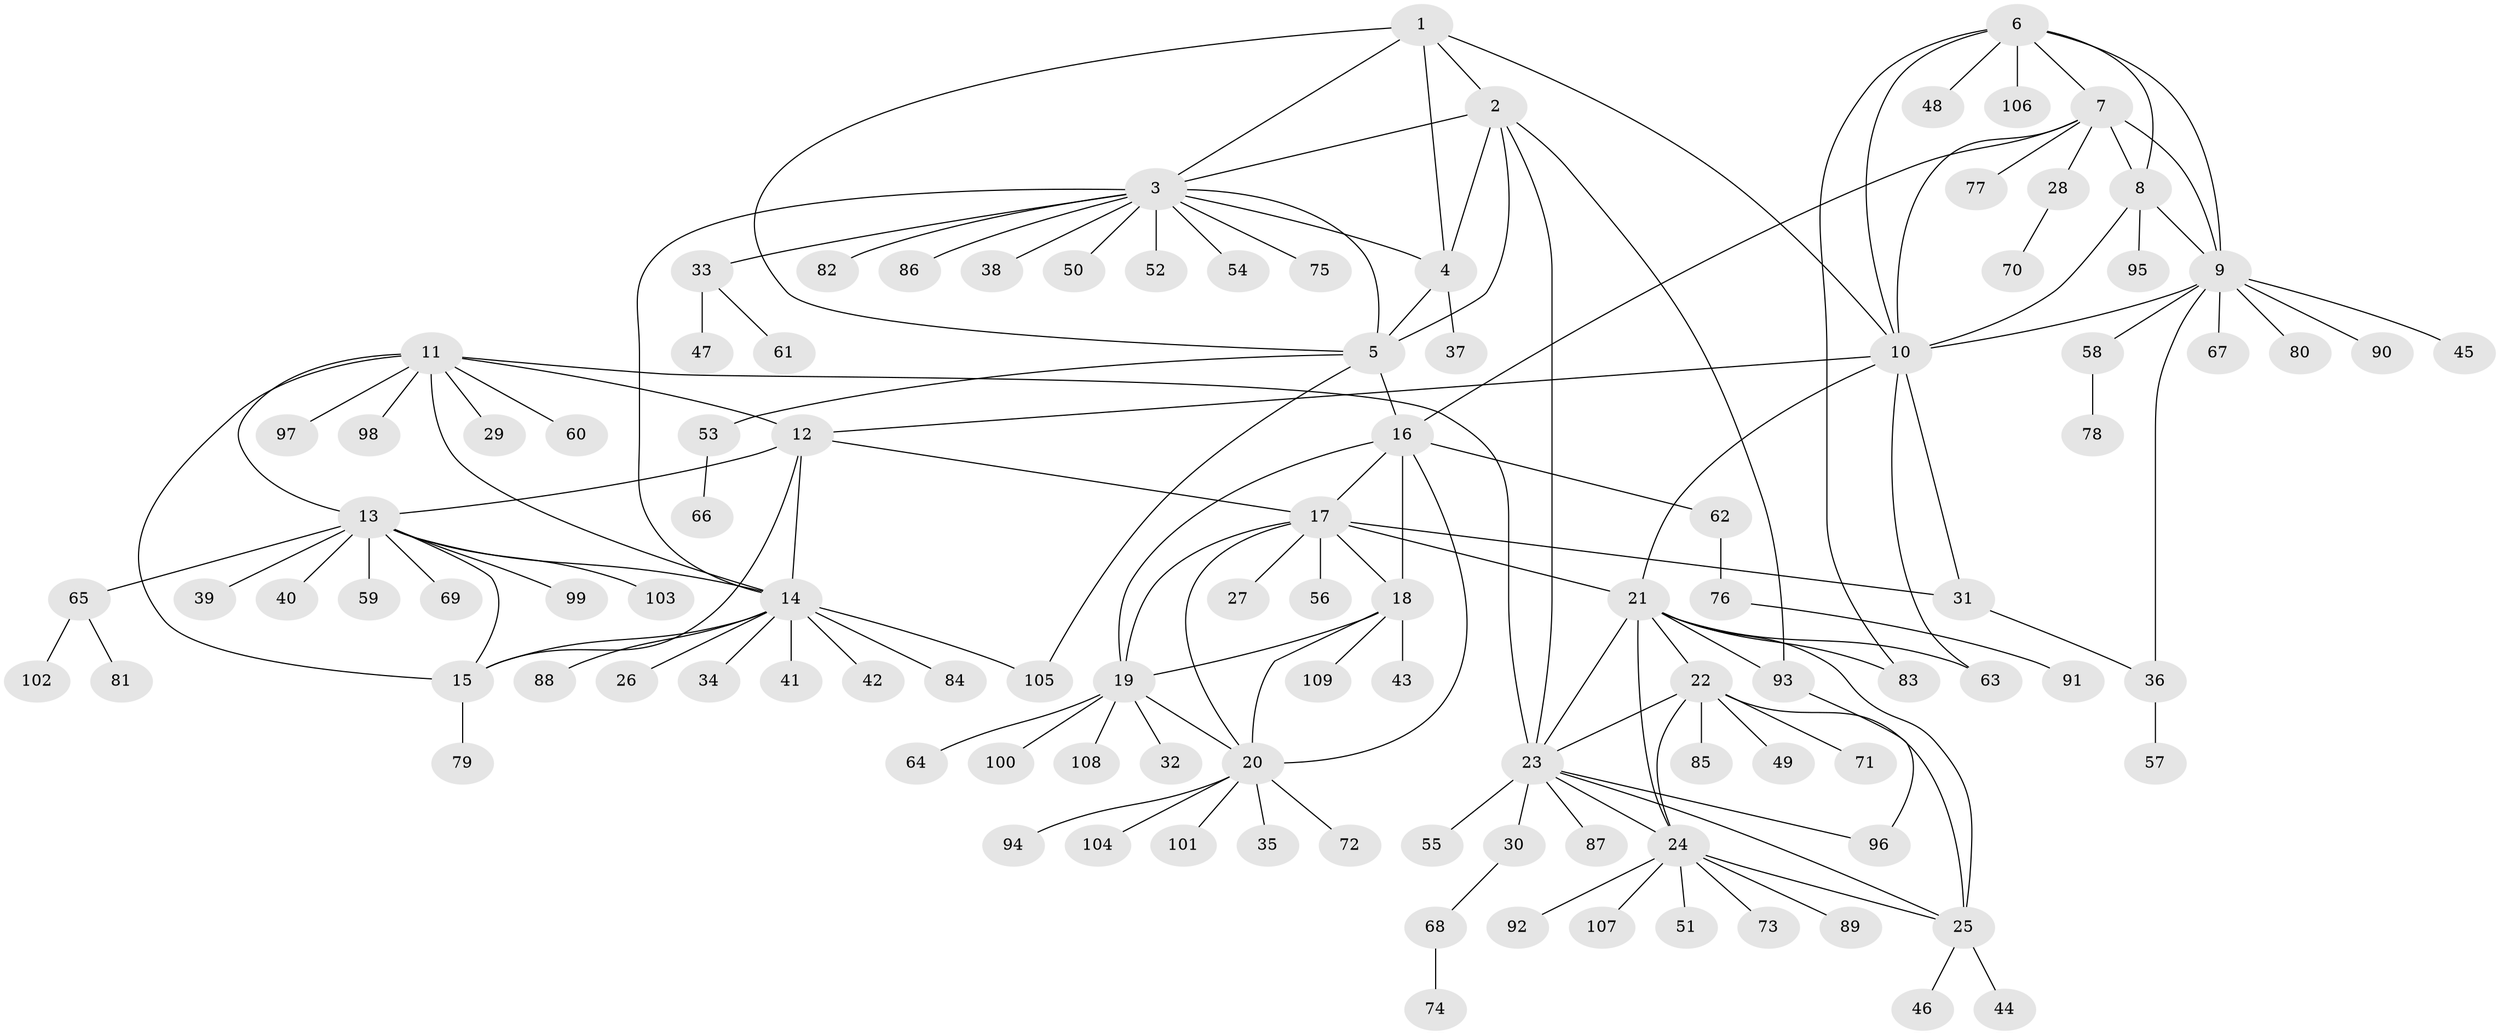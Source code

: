 // Generated by graph-tools (version 1.1) at 2025/37/03/09/25 02:37:24]
// undirected, 109 vertices, 151 edges
graph export_dot {
graph [start="1"]
  node [color=gray90,style=filled];
  1;
  2;
  3;
  4;
  5;
  6;
  7;
  8;
  9;
  10;
  11;
  12;
  13;
  14;
  15;
  16;
  17;
  18;
  19;
  20;
  21;
  22;
  23;
  24;
  25;
  26;
  27;
  28;
  29;
  30;
  31;
  32;
  33;
  34;
  35;
  36;
  37;
  38;
  39;
  40;
  41;
  42;
  43;
  44;
  45;
  46;
  47;
  48;
  49;
  50;
  51;
  52;
  53;
  54;
  55;
  56;
  57;
  58;
  59;
  60;
  61;
  62;
  63;
  64;
  65;
  66;
  67;
  68;
  69;
  70;
  71;
  72;
  73;
  74;
  75;
  76;
  77;
  78;
  79;
  80;
  81;
  82;
  83;
  84;
  85;
  86;
  87;
  88;
  89;
  90;
  91;
  92;
  93;
  94;
  95;
  96;
  97;
  98;
  99;
  100;
  101;
  102;
  103;
  104;
  105;
  106;
  107;
  108;
  109;
  1 -- 2;
  1 -- 3;
  1 -- 4;
  1 -- 5;
  1 -- 10;
  2 -- 3;
  2 -- 4;
  2 -- 5;
  2 -- 23;
  2 -- 93;
  3 -- 4;
  3 -- 5;
  3 -- 14;
  3 -- 33;
  3 -- 38;
  3 -- 50;
  3 -- 52;
  3 -- 54;
  3 -- 75;
  3 -- 82;
  3 -- 86;
  4 -- 5;
  4 -- 37;
  5 -- 16;
  5 -- 53;
  5 -- 105;
  6 -- 7;
  6 -- 8;
  6 -- 9;
  6 -- 10;
  6 -- 48;
  6 -- 83;
  6 -- 106;
  7 -- 8;
  7 -- 9;
  7 -- 10;
  7 -- 16;
  7 -- 28;
  7 -- 77;
  8 -- 9;
  8 -- 10;
  8 -- 95;
  9 -- 10;
  9 -- 36;
  9 -- 45;
  9 -- 58;
  9 -- 67;
  9 -- 80;
  9 -- 90;
  10 -- 12;
  10 -- 21;
  10 -- 31;
  10 -- 63;
  11 -- 12;
  11 -- 13;
  11 -- 14;
  11 -- 15;
  11 -- 23;
  11 -- 29;
  11 -- 60;
  11 -- 97;
  11 -- 98;
  12 -- 13;
  12 -- 14;
  12 -- 15;
  12 -- 17;
  13 -- 14;
  13 -- 15;
  13 -- 39;
  13 -- 40;
  13 -- 59;
  13 -- 65;
  13 -- 69;
  13 -- 99;
  13 -- 103;
  14 -- 15;
  14 -- 26;
  14 -- 34;
  14 -- 41;
  14 -- 42;
  14 -- 84;
  14 -- 88;
  14 -- 105;
  15 -- 79;
  16 -- 17;
  16 -- 18;
  16 -- 19;
  16 -- 20;
  16 -- 62;
  17 -- 18;
  17 -- 19;
  17 -- 20;
  17 -- 21;
  17 -- 27;
  17 -- 31;
  17 -- 56;
  18 -- 19;
  18 -- 20;
  18 -- 43;
  18 -- 109;
  19 -- 20;
  19 -- 32;
  19 -- 64;
  19 -- 100;
  19 -- 108;
  20 -- 35;
  20 -- 72;
  20 -- 94;
  20 -- 101;
  20 -- 104;
  21 -- 22;
  21 -- 23;
  21 -- 24;
  21 -- 25;
  21 -- 63;
  21 -- 83;
  21 -- 93;
  22 -- 23;
  22 -- 24;
  22 -- 25;
  22 -- 49;
  22 -- 71;
  22 -- 85;
  23 -- 24;
  23 -- 25;
  23 -- 30;
  23 -- 55;
  23 -- 87;
  23 -- 96;
  24 -- 25;
  24 -- 51;
  24 -- 73;
  24 -- 89;
  24 -- 92;
  24 -- 107;
  25 -- 44;
  25 -- 46;
  28 -- 70;
  30 -- 68;
  31 -- 36;
  33 -- 47;
  33 -- 61;
  36 -- 57;
  53 -- 66;
  58 -- 78;
  62 -- 76;
  65 -- 81;
  65 -- 102;
  68 -- 74;
  76 -- 91;
  93 -- 96;
}
